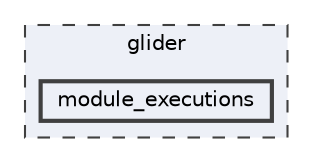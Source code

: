 digraph "/Users/michellmonroy/Documents/dev-glider/glider/module_executions"
{
 // LATEX_PDF_SIZE
  bgcolor="transparent";
  edge [fontname=Helvetica,fontsize=10,labelfontname=Helvetica,labelfontsize=10];
  node [fontname=Helvetica,fontsize=10,shape=box,height=0.2,width=0.4];
  compound=true
  subgraph clusterdir_4de169e4703885b9ee6c6c3bcc6685f0 {
    graph [ bgcolor="#edf0f7", pencolor="grey25", label="glider", fontname=Helvetica,fontsize=10 style="filled,dashed", URL="dir_4de169e4703885b9ee6c6c3bcc6685f0.html",tooltip=""]
  dir_4f7c909a486cf657f7f295b79dcfb1b3 [label="module_executions", fillcolor="#edf0f7", color="grey25", style="filled,bold", URL="dir_4f7c909a486cf657f7f295b79dcfb1b3.html",tooltip=""];
  }
}

